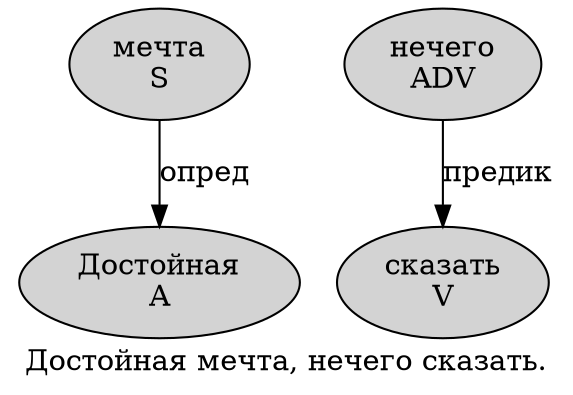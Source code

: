 digraph SENTENCE_3569 {
	graph [label="Достойная мечта, нечего сказать."]
	node [style=filled]
		0 [label="Достойная
A" color="" fillcolor=lightgray penwidth=1 shape=ellipse]
		1 [label="мечта
S" color="" fillcolor=lightgray penwidth=1 shape=ellipse]
		3 [label="нечего
ADV" color="" fillcolor=lightgray penwidth=1 shape=ellipse]
		4 [label="сказать
V" color="" fillcolor=lightgray penwidth=1 shape=ellipse]
			3 -> 4 [label="предик"]
			1 -> 0 [label="опред"]
}